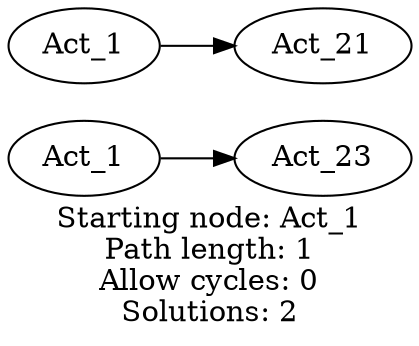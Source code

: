digraph fixed_length_paths
{
	label = "Starting node: Act_1\nPath length: 1\nAllow cycles: 0\nSolutions: 2" rankdir = LR

	"1" [label = "Act_1"]
	"2" [label = "Act_23"]
	"3" [label = "Act_1"]
	"4" [label = "Act_21"]

	"1"  ->  "2"
	"3"  ->  "4"
}
